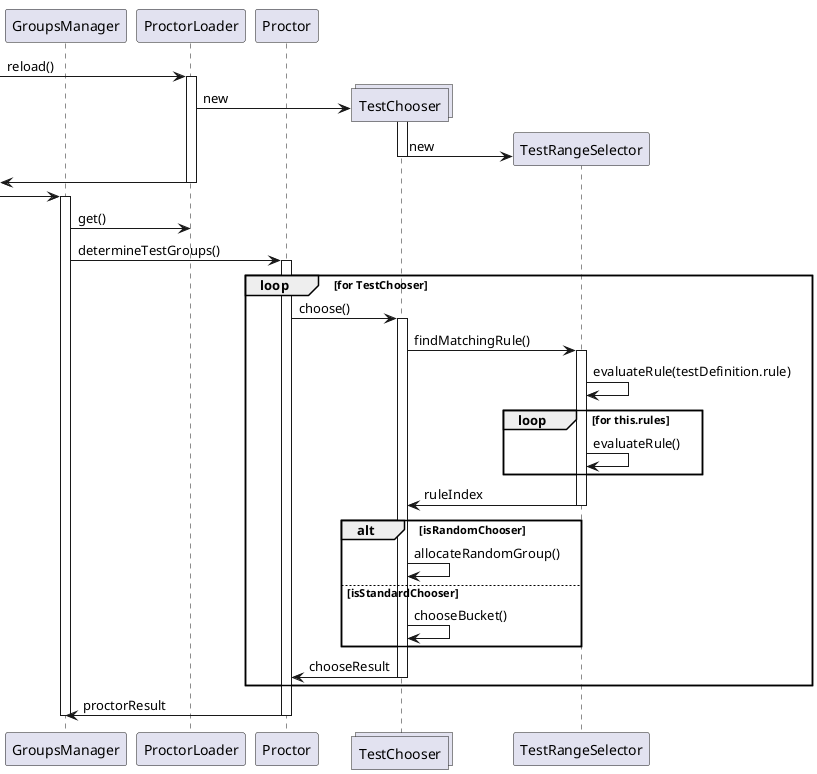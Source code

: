 @startuml
participant GroupsManager
participant ProctorLoader
participant Proctor
collections TestChooser
participant TestRangeSelector

-> ProctorLoader: reload()
activate ProctorLoader
  create TestChooser
  ProctorLoader -> TestChooser: new
  activate TestChooser
    create TestRangeSelector
    TestChooser -> TestRangeSelector:new
  deactivate TestChooser
  <- ProctorLoader
deactivate ProctorLoader

-> GroupsManager
activate GroupsManager
GroupsManager -> ProctorLoader:get()
GroupsManager -> Proctor:determineTestGroups()

activate Proctor
  loop for TestChooser
    Proctor -> TestChooser:choose()
    activate TestChooser
      TestChooser -> TestRangeSelector:findMatchingRule()
      activate TestRangeSelector
        TestRangeSelector -> TestRangeSelector: evaluateRule(testDefinition.rule)
        loop for this.rules
          TestRangeSelector -> TestRangeSelector: evaluateRule()
        end
        TestChooser <- TestRangeSelector: ruleIndex
      deactivate TestRangeSelector
      alt isRandomChooser
        TestChooser -> TestChooser:allocateRandomGroup()
      else isStandardChooser
      TestChooser -> TestChooser:chooseBucket()
      end
      Proctor <- TestChooser: chooseResult
    deactivate TestChooser
  end
  GroupsManager <- Proctor: proctorResult
deactivate Proctor
deactivate GroupsManager

@enduml